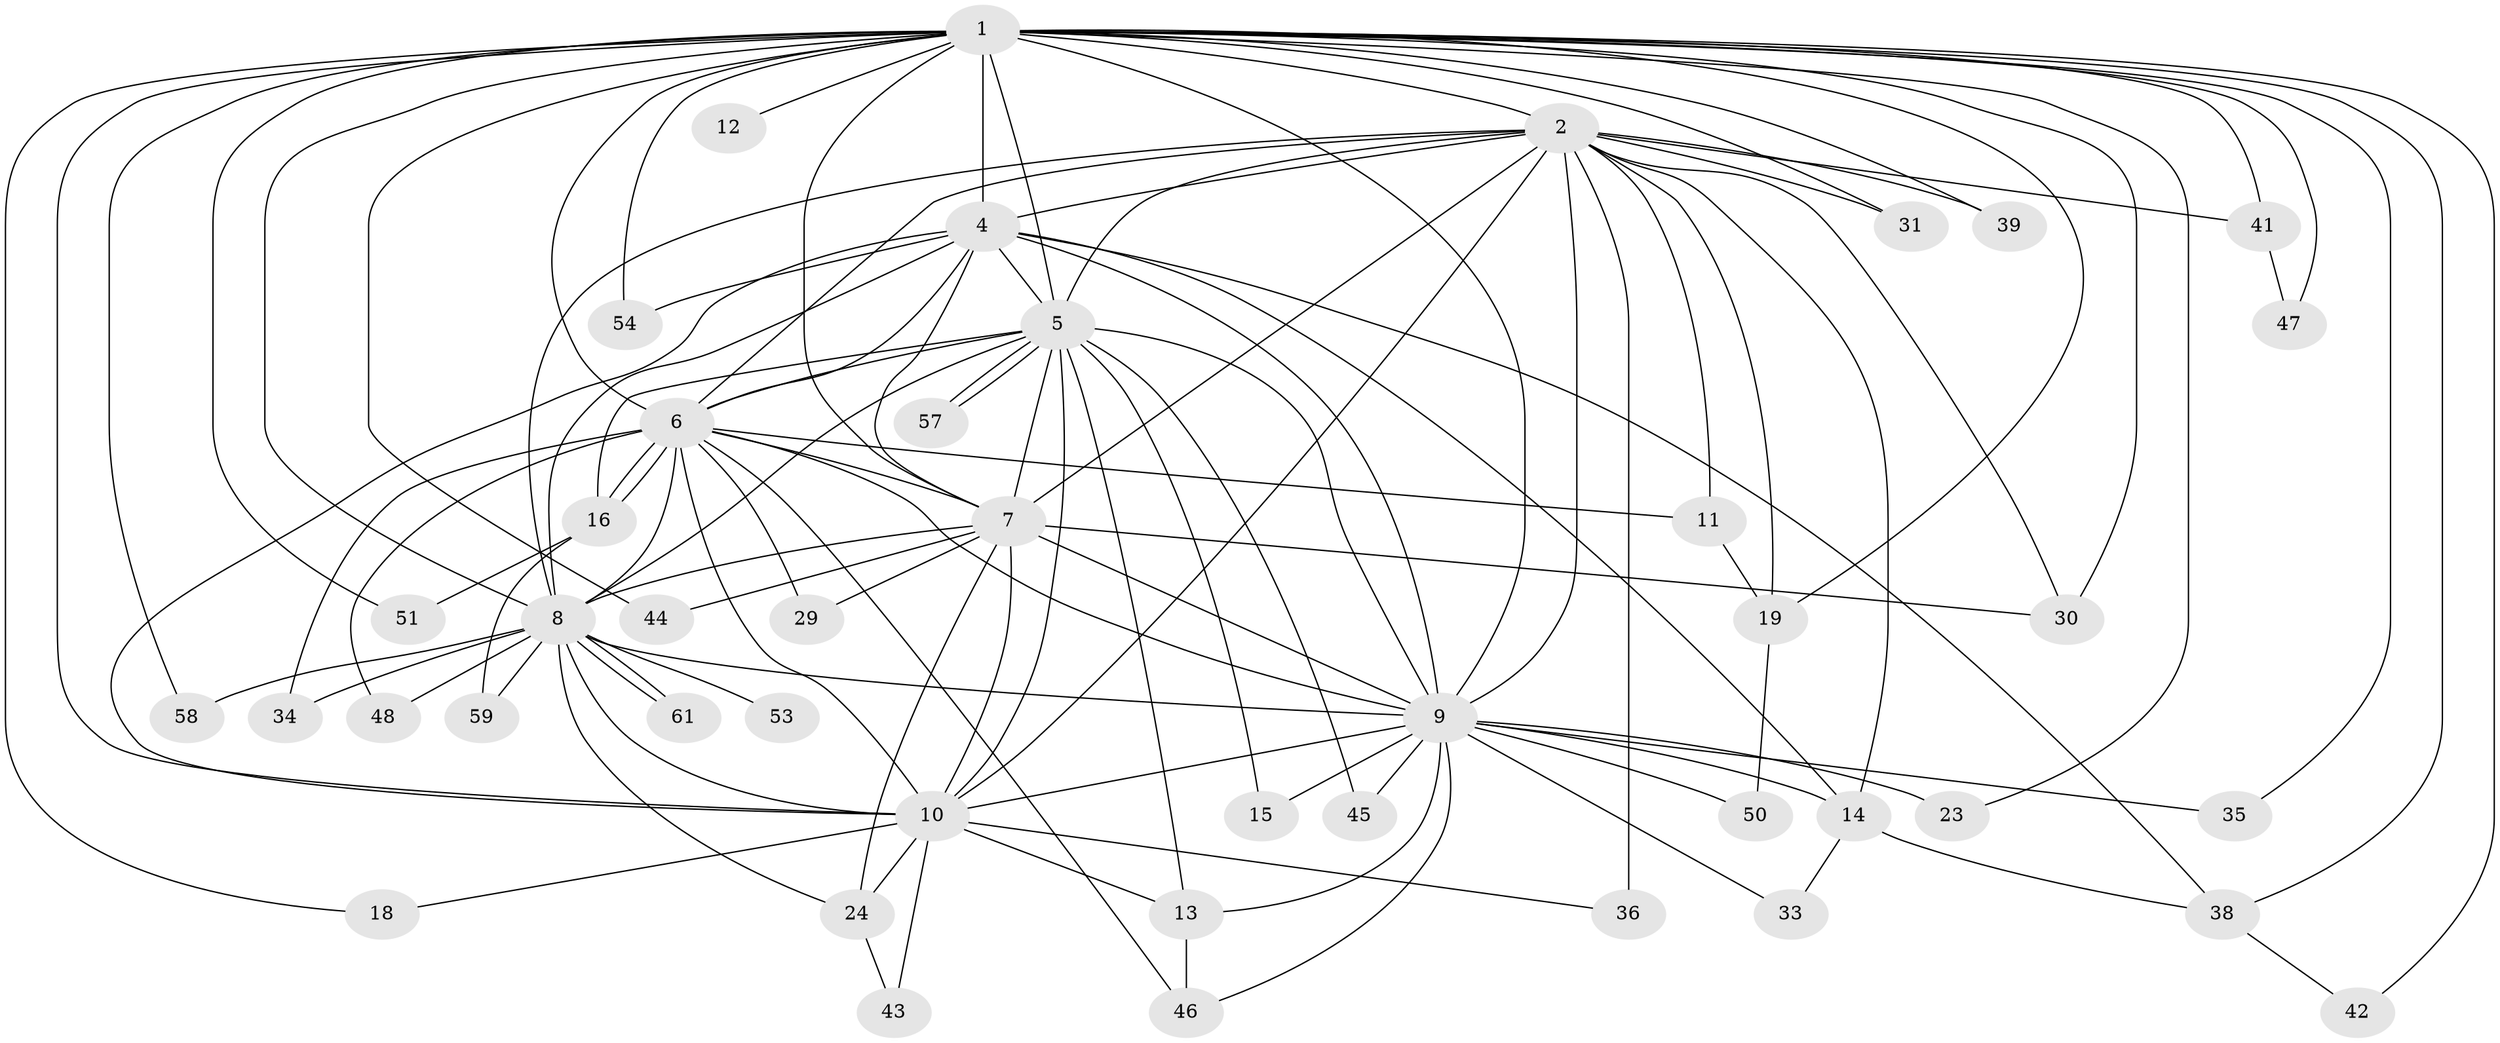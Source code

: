 // Generated by graph-tools (version 1.1) at 2025/23/03/03/25 07:23:46]
// undirected, 44 vertices, 112 edges
graph export_dot {
graph [start="1"]
  node [color=gray90,style=filled];
  1 [super="+3"];
  2 [super="+17"];
  4 [super="+22"];
  5 [super="+25"];
  6 [super="+20"];
  7 [super="+52"];
  8 [super="+27"];
  9 [super="+32"];
  10 [super="+49"];
  11;
  12;
  13 [super="+21"];
  14 [super="+28"];
  15;
  16 [super="+26"];
  18;
  19 [super="+40"];
  23;
  24 [super="+37"];
  29;
  30;
  31;
  33;
  34;
  35;
  36 [super="+60"];
  38 [super="+56"];
  39;
  41;
  42;
  43;
  44;
  45;
  46 [super="+55"];
  47;
  48;
  50;
  51;
  53;
  54;
  57;
  58;
  59;
  61;
  1 -- 2 [weight=2];
  1 -- 4 [weight=2];
  1 -- 5 [weight=2];
  1 -- 6 [weight=2];
  1 -- 7 [weight=2];
  1 -- 8 [weight=2];
  1 -- 9 [weight=2];
  1 -- 10 [weight=2];
  1 -- 12 [weight=2];
  1 -- 30;
  1 -- 31;
  1 -- 41;
  1 -- 44;
  1 -- 51;
  1 -- 54;
  1 -- 18;
  1 -- 23;
  1 -- 35;
  1 -- 38;
  1 -- 39;
  1 -- 42;
  1 -- 47;
  1 -- 58;
  1 -- 19;
  2 -- 4;
  2 -- 5 [weight=2];
  2 -- 6;
  2 -- 7;
  2 -- 8 [weight=2];
  2 -- 9;
  2 -- 10;
  2 -- 11;
  2 -- 14;
  2 -- 19;
  2 -- 30;
  2 -- 39;
  2 -- 41;
  2 -- 36 [weight=2];
  2 -- 31;
  4 -- 5 [weight=2];
  4 -- 6 [weight=2];
  4 -- 7;
  4 -- 8;
  4 -- 9;
  4 -- 10;
  4 -- 54;
  4 -- 38;
  4 -- 14;
  5 -- 6;
  5 -- 7;
  5 -- 8;
  5 -- 9;
  5 -- 10;
  5 -- 13;
  5 -- 15;
  5 -- 45;
  5 -- 57;
  5 -- 57;
  5 -- 16;
  6 -- 7;
  6 -- 8;
  6 -- 9;
  6 -- 10;
  6 -- 11;
  6 -- 16;
  6 -- 16;
  6 -- 29;
  6 -- 34;
  6 -- 48;
  6 -- 46;
  7 -- 8;
  7 -- 9 [weight=2];
  7 -- 10;
  7 -- 24;
  7 -- 29;
  7 -- 44;
  7 -- 30;
  8 -- 9;
  8 -- 10;
  8 -- 24;
  8 -- 34;
  8 -- 48;
  8 -- 53 [weight=2];
  8 -- 58;
  8 -- 59;
  8 -- 61;
  8 -- 61;
  9 -- 10 [weight=2];
  9 -- 13;
  9 -- 14;
  9 -- 15;
  9 -- 23;
  9 -- 33;
  9 -- 35;
  9 -- 45;
  9 -- 50;
  9 -- 46;
  10 -- 18;
  10 -- 36;
  10 -- 43;
  10 -- 24;
  10 -- 13;
  11 -- 19;
  13 -- 46;
  14 -- 38;
  14 -- 33;
  16 -- 59;
  16 -- 51;
  19 -- 50;
  24 -- 43;
  38 -- 42;
  41 -- 47;
}
